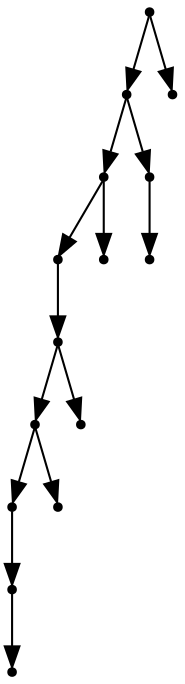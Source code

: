 digraph {
  14 [shape=point];
  12 [shape=point];
  9 [shape=point];
  7 [shape=point];
  6 [shape=point];
  4 [shape=point];
  2 [shape=point];
  1 [shape=point];
  0 [shape=point];
  3 [shape=point];
  5 [shape=point];
  8 [shape=point];
  11 [shape=point];
  10 [shape=point];
  13 [shape=point];
14 -> 12;
12 -> 9;
9 -> 7;
7 -> 6;
6 -> 4;
4 -> 2;
2 -> 1;
1 -> 0;
4 -> 3;
6 -> 5;
9 -> 8;
12 -> 11;
11 -> 10;
14 -> 13;
}
